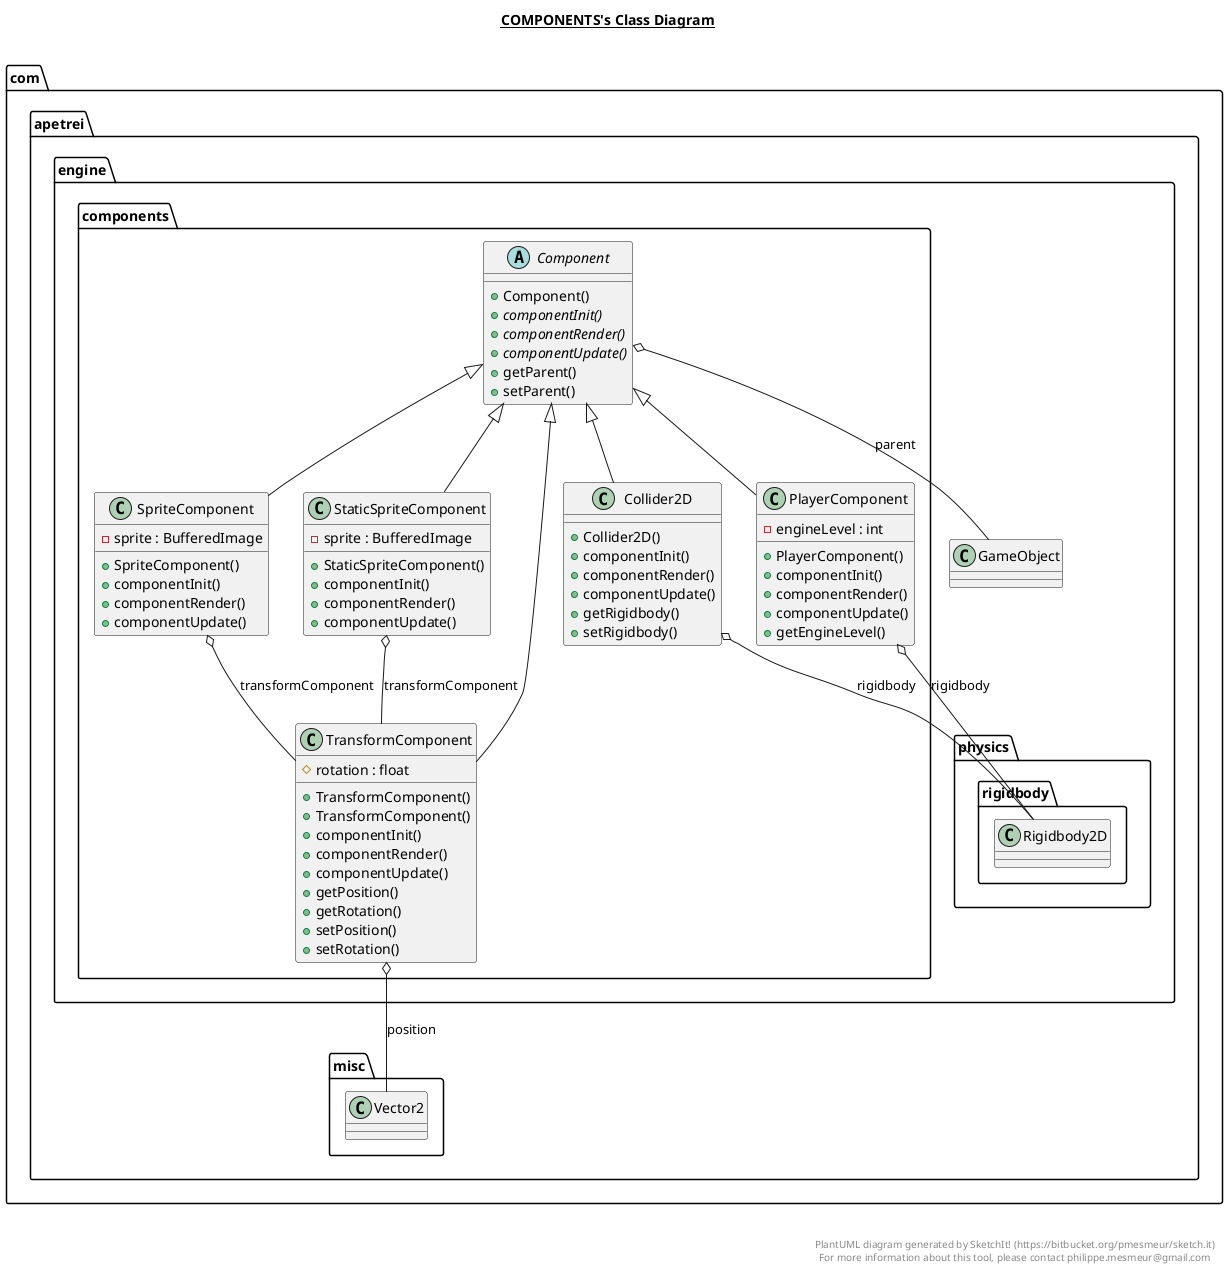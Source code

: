 @startuml

title __COMPONENTS's Class Diagram__\n

  namespace com.apetrei.engine {
    namespace components {
      class com.apetrei.engine.components.Collider2D {
          + Collider2D()
          + componentInit()
          + componentRender()
          + componentUpdate()
          + getRigidbody()
          + setRigidbody()
      }
    }
  }
  

  namespace com.apetrei.engine {
    namespace components {
      abstract class com.apetrei.engine.components.Component {
          + Component()
          {abstract} + componentInit()
          {abstract} + componentRender()
          {abstract} + componentUpdate()
          + getParent()
          + setParent()
      }
    }
  }
  

  namespace com.apetrei.engine {
    namespace components {
      class com.apetrei.engine.components.PlayerComponent {
          - engineLevel : int
          + PlayerComponent()
          + componentInit()
          + componentRender()
          + componentUpdate()
          + getEngineLevel()
      }
    }
  }
  

  namespace com.apetrei.engine {
    namespace components {
      class com.apetrei.engine.components.SpriteComponent {
          - sprite : BufferedImage
          + SpriteComponent()
          + componentInit()
          + componentRender()
          + componentUpdate()
      }
    }
  }
  

  namespace com.apetrei.engine {
    namespace components {
      class com.apetrei.engine.components.StaticSpriteComponent {
          - sprite : BufferedImage
          + StaticSpriteComponent()
          + componentInit()
          + componentRender()
          + componentUpdate()
      }
    }
  }
  

  namespace com.apetrei.engine {
    namespace components {
      class com.apetrei.engine.components.TransformComponent {
          # rotation : float
          + TransformComponent()
          + TransformComponent()
          + componentInit()
          + componentRender()
          + componentUpdate()
          + getPosition()
          + getRotation()
          + setPosition()
          + setRotation()
      }
    }
  }
  

  com.apetrei.engine.components.Collider2D -up-|> com.apetrei.engine.components.Component
  com.apetrei.engine.components.Collider2D o-- com.apetrei.engine.physics.rigidbody.Rigidbody2D : rigidbody
  com.apetrei.engine.components.Component o-- com.apetrei.engine.GameObject : parent
  com.apetrei.engine.components.PlayerComponent -up-|> com.apetrei.engine.components.Component
  com.apetrei.engine.components.PlayerComponent o-- com.apetrei.engine.physics.rigidbody.Rigidbody2D : rigidbody
  com.apetrei.engine.components.SpriteComponent -up-|> com.apetrei.engine.components.Component
  com.apetrei.engine.components.SpriteComponent o-- com.apetrei.engine.components.TransformComponent : transformComponent
  com.apetrei.engine.components.StaticSpriteComponent -up-|> com.apetrei.engine.components.Component
  com.apetrei.engine.components.StaticSpriteComponent o-- com.apetrei.engine.components.TransformComponent : transformComponent
  com.apetrei.engine.components.TransformComponent -up-|> com.apetrei.engine.components.Component
  com.apetrei.engine.components.TransformComponent o-- com.apetrei.misc.Vector2 : position


right footer


PlantUML diagram generated by SketchIt! (https://bitbucket.org/pmesmeur/sketch.it)
For more information about this tool, please contact philippe.mesmeur@gmail.com
endfooter

@enduml
